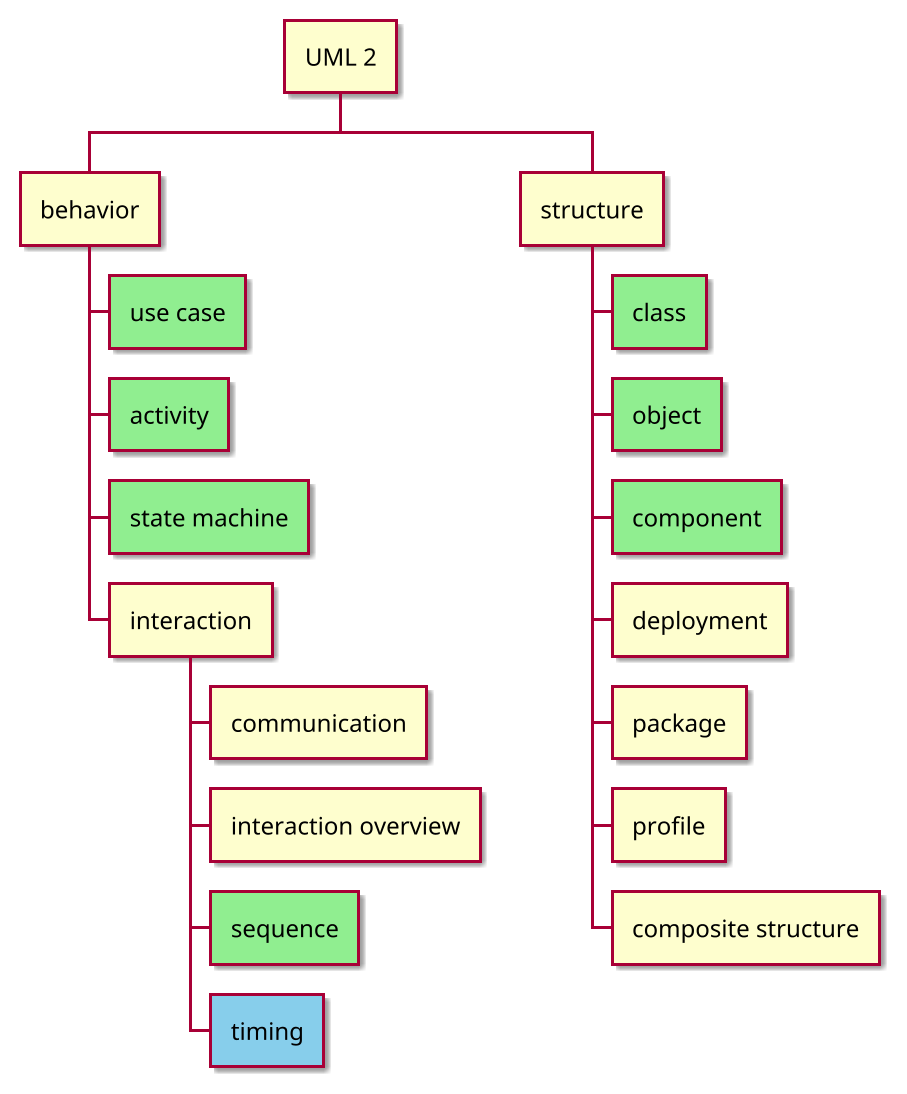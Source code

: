 @startwbs
scale 2
skin rose

+ UML 2
++ behavior
+++[#LightGreen] use case
+++[#LightGreen] activity
+++[#LightGreen] state machine
+++ interaction
++++ communication
++++ interaction overview
++++[#LightGreen] sequence
++++[#SkyBlue] timing
++ structure
+++[#LightGreen] class
+++[#LightGreen] object
+++[#LightGreen] component
+++ deployment
+++ package
+++ profile
+++ composite structure

@endwbs
